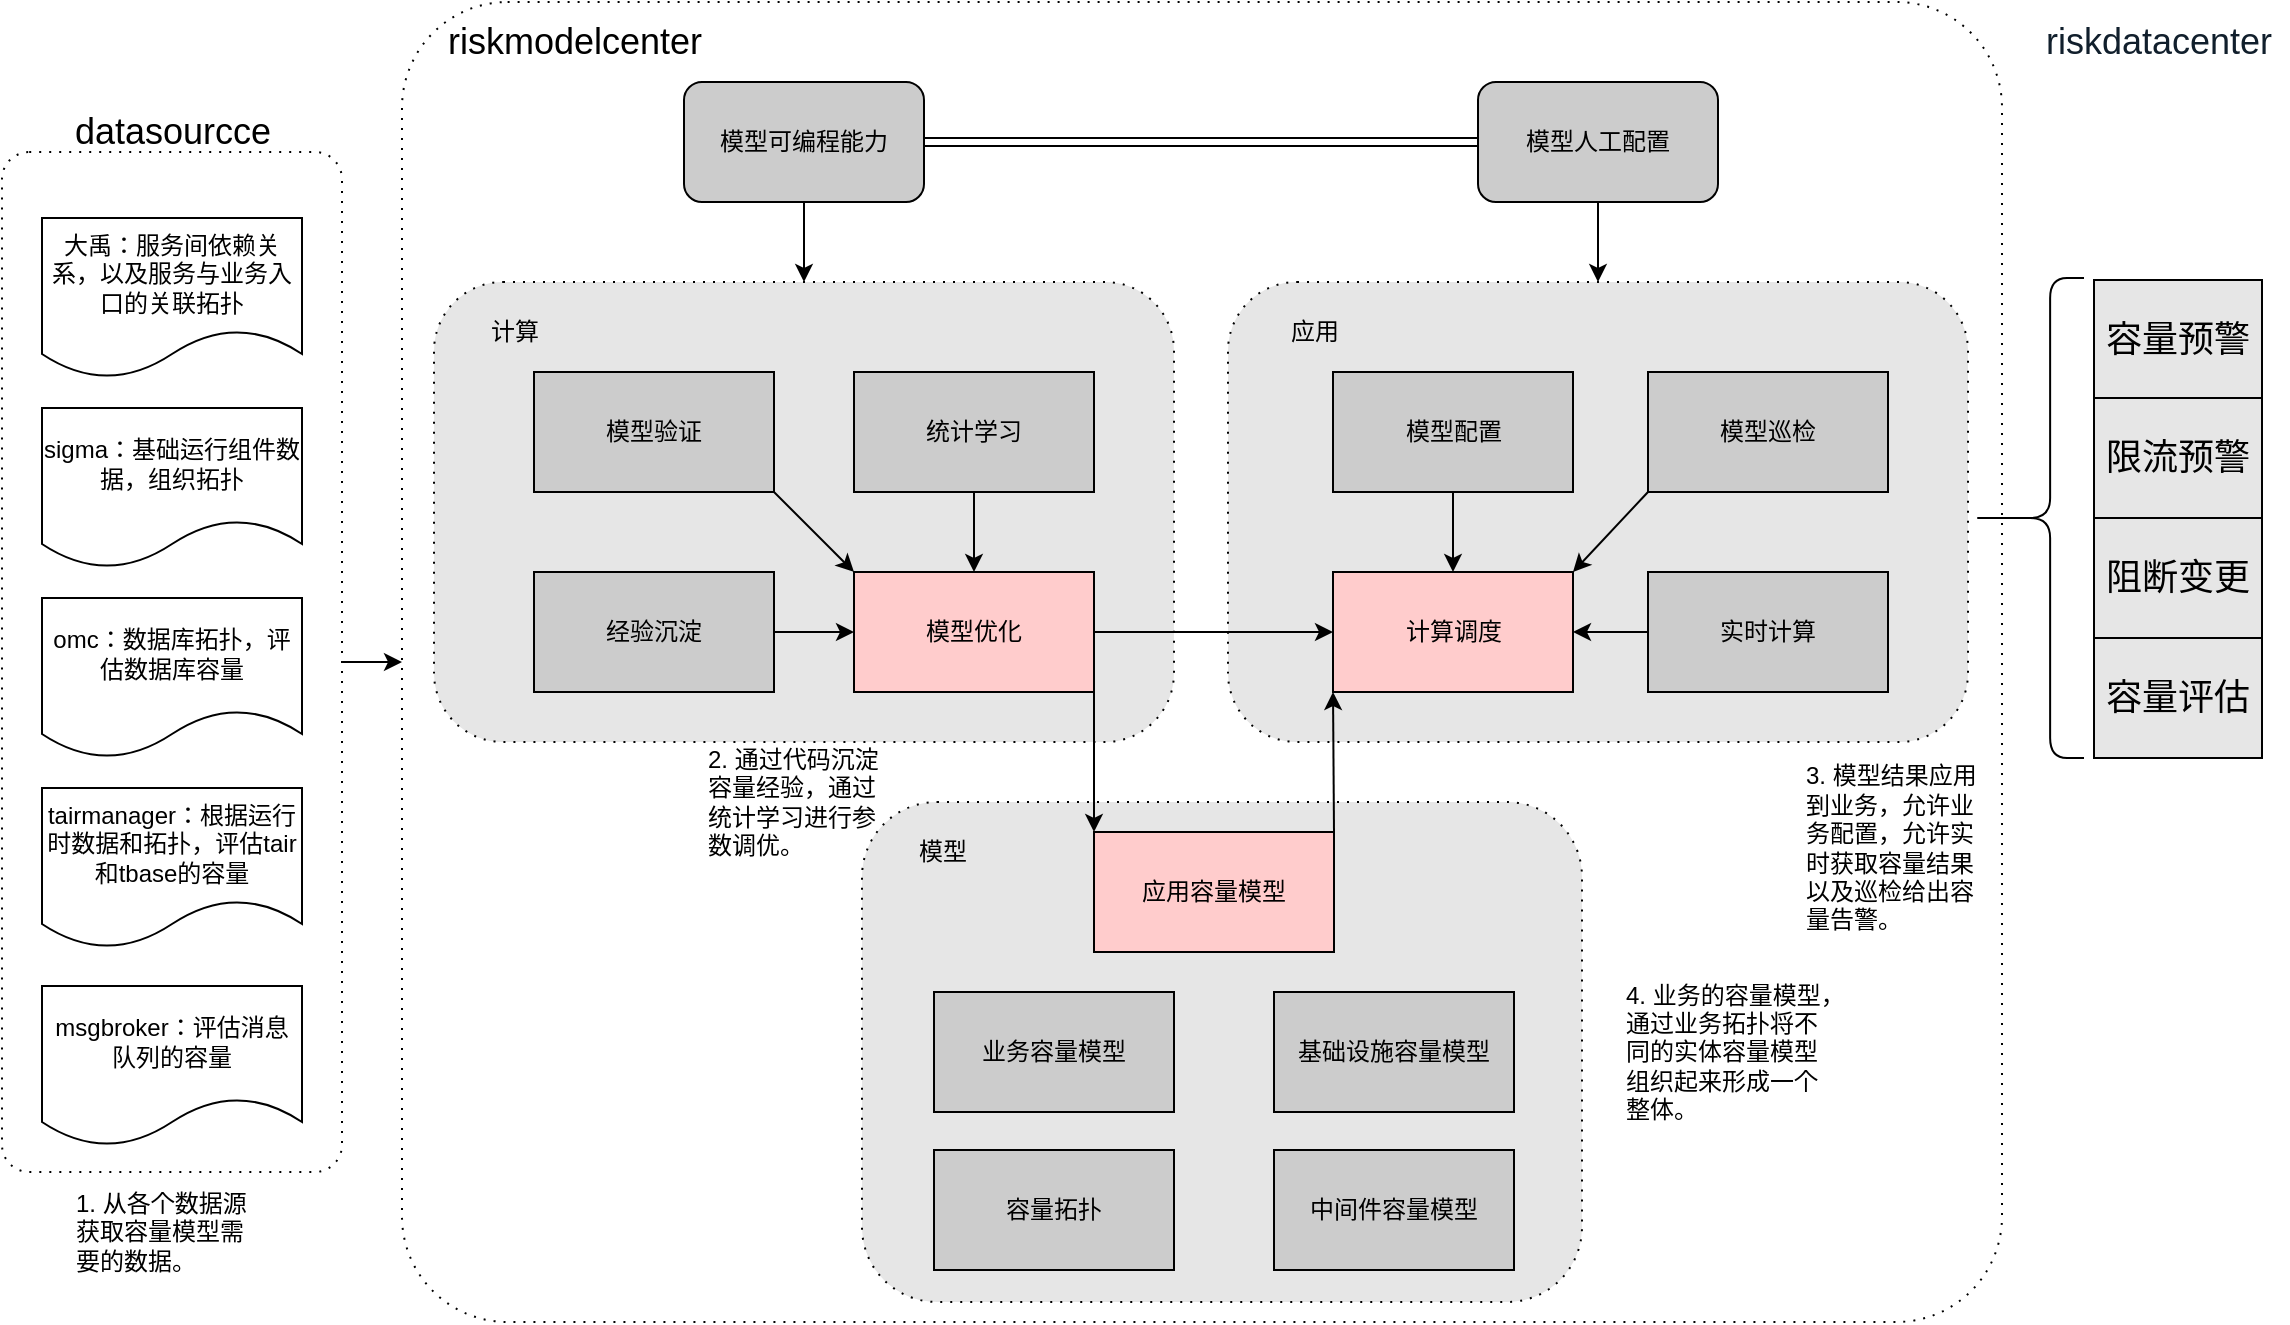 <mxfile version="12.8.6" type="github">
  <diagram id="S2baGEIhiydIIQB_n-5w" name="Page-1">
    <mxGraphModel dx="1240" dy="691" grid="1" gridSize="10" guides="1" tooltips="1" connect="1" arrows="1" fold="1" page="1" pageScale="1" pageWidth="827" pageHeight="1169" math="0" shadow="0">
      <root>
        <mxCell id="0" />
        <mxCell id="1" parent="0" />
        <mxCell id="p-v2kpdENrO4g--GJPDw-201" style="edgeStyle=none;rounded=0;orthogonalLoop=1;jettySize=auto;html=1;exitX=1;exitY=0.5;exitDx=0;exitDy=0;entryX=0;entryY=0.5;entryDx=0;entryDy=0;fillColor=#CCCCCC;" edge="1" parent="1" source="p-v2kpdENrO4g--GJPDw-200" target="p-v2kpdENrO4g--GJPDw-145">
          <mxGeometry relative="1" as="geometry" />
        </mxCell>
        <mxCell id="p-v2kpdENrO4g--GJPDw-200" value="" style="shape=ext;rounded=1;html=1;whiteSpace=wrap;dashed=1;dashPattern=1 4;fillColor=#FFFFFF;align=left;arcSize=8;" vertex="1" parent="1">
          <mxGeometry x="90" y="915" width="170" height="510" as="geometry" />
        </mxCell>
        <mxCell id="p-v2kpdENrO4g--GJPDw-145" value="" style="shape=ext;rounded=1;html=1;whiteSpace=wrap;dashed=1;dashPattern=1 4;fillColor=#FFFFFF;align=left;arcSize=8;" vertex="1" parent="1">
          <mxGeometry x="290" y="840" width="800" height="660" as="geometry" />
        </mxCell>
        <mxCell id="p-v2kpdENrO4g--GJPDw-141" value="&amp;nbsp; &amp;nbsp;&lt;br&gt;&lt;br&gt;&lt;br&gt;&lt;br&gt;&lt;br&gt;" style="shape=ext;rounded=1;html=1;whiteSpace=wrap;dashed=1;dashPattern=1 4;fillColor=#E6E6E6;align=left;" vertex="1" parent="1">
          <mxGeometry x="520" y="1240" width="360" height="250" as="geometry" />
        </mxCell>
        <mxCell id="p-v2kpdENrO4g--GJPDw-142" value="" style="shape=ext;rounded=1;html=1;whiteSpace=wrap;dashed=1;dashPattern=1 4;fillColor=#E6E6E6;align=left;" vertex="1" parent="1">
          <mxGeometry x="306" y="980" width="370" height="230" as="geometry" />
        </mxCell>
        <mxCell id="p-v2kpdENrO4g--GJPDw-146" value="" style="shape=ext;rounded=1;html=1;whiteSpace=wrap;dashed=1;dashPattern=1 4;fillColor=#E6E6E6;align=left;" vertex="1" parent="1">
          <mxGeometry x="703" y="980" width="370" height="230" as="geometry" />
        </mxCell>
        <mxCell id="p-v2kpdENrO4g--GJPDw-180" style="rounded=0;orthogonalLoop=1;jettySize=auto;html=1;exitX=1;exitY=1;exitDx=0;exitDy=0;entryX=0;entryY=0;entryDx=0;entryDy=0;fillColor=#CCCCCC;" edge="1" parent="1" source="p-v2kpdENrO4g--GJPDw-148" target="p-v2kpdENrO4g--GJPDw-152">
          <mxGeometry relative="1" as="geometry" />
        </mxCell>
        <mxCell id="p-v2kpdENrO4g--GJPDw-148" value="模型验证" style="rounded=0;whiteSpace=wrap;html=1;fillColor=#CCCCCC;" vertex="1" parent="1">
          <mxGeometry x="356" y="1025" width="120" height="60" as="geometry" />
        </mxCell>
        <mxCell id="p-v2kpdENrO4g--GJPDw-181" style="edgeStyle=orthogonalEdgeStyle;rounded=0;orthogonalLoop=1;jettySize=auto;html=1;exitX=1;exitY=0.5;exitDx=0;exitDy=0;entryX=0;entryY=0.5;entryDx=0;entryDy=0;fillColor=#CCCCCC;" edge="1" parent="1" source="p-v2kpdENrO4g--GJPDw-150" target="p-v2kpdENrO4g--GJPDw-152">
          <mxGeometry relative="1" as="geometry" />
        </mxCell>
        <mxCell id="p-v2kpdENrO4g--GJPDw-150" value="经验沉淀" style="rounded=0;whiteSpace=wrap;html=1;fillColor=#CCCCCC;" vertex="1" parent="1">
          <mxGeometry x="356" y="1125" width="120" height="60" as="geometry" />
        </mxCell>
        <mxCell id="p-v2kpdENrO4g--GJPDw-187" style="edgeStyle=none;rounded=0;orthogonalLoop=1;jettySize=auto;html=1;exitX=1;exitY=0.5;exitDx=0;exitDy=0;entryX=0;entryY=0.5;entryDx=0;entryDy=0;fillColor=#CCCCCC;" edge="1" parent="1" source="p-v2kpdENrO4g--GJPDw-152" target="p-v2kpdENrO4g--GJPDw-155">
          <mxGeometry relative="1" as="geometry" />
        </mxCell>
        <mxCell id="p-v2kpdENrO4g--GJPDw-188" style="edgeStyle=none;rounded=0;orthogonalLoop=1;jettySize=auto;html=1;exitX=1;exitY=1;exitDx=0;exitDy=0;entryX=0;entryY=0;entryDx=0;entryDy=0;fillColor=#CCCCCC;" edge="1" parent="1" source="p-v2kpdENrO4g--GJPDw-152" target="p-v2kpdENrO4g--GJPDw-174">
          <mxGeometry relative="1" as="geometry" />
        </mxCell>
        <mxCell id="p-v2kpdENrO4g--GJPDw-152" value="模型优化" style="rounded=0;whiteSpace=wrap;html=1;fillColor=#FFCCCC;" vertex="1" parent="1">
          <mxGeometry x="516" y="1125" width="120" height="60" as="geometry" />
        </mxCell>
        <mxCell id="p-v2kpdENrO4g--GJPDw-153" value="业务容量模型" style="rounded=0;whiteSpace=wrap;html=1;fillColor=#CCCCCC;" vertex="1" parent="1">
          <mxGeometry x="556" y="1335" width="120" height="60" as="geometry" />
        </mxCell>
        <mxCell id="p-v2kpdENrO4g--GJPDw-155" value="计算调度" style="rounded=0;whiteSpace=wrap;html=1;fillColor=#FFCCCC;" vertex="1" parent="1">
          <mxGeometry x="755.5" y="1125" width="120" height="60" as="geometry" />
        </mxCell>
        <mxCell id="p-v2kpdENrO4g--GJPDw-184" style="edgeStyle=none;rounded=0;orthogonalLoop=1;jettySize=auto;html=1;exitX=0;exitY=1;exitDx=0;exitDy=0;entryX=1;entryY=0;entryDx=0;entryDy=0;fillColor=#CCCCCC;" edge="1" parent="1" source="p-v2kpdENrO4g--GJPDw-157" target="p-v2kpdENrO4g--GJPDw-155">
          <mxGeometry relative="1" as="geometry" />
        </mxCell>
        <mxCell id="p-v2kpdENrO4g--GJPDw-157" value="模型巡检" style="rounded=0;whiteSpace=wrap;html=1;fillColor=#CCCCCC;" vertex="1" parent="1">
          <mxGeometry x="913" y="1025" width="120" height="60" as="geometry" />
        </mxCell>
        <mxCell id="p-v2kpdENrO4g--GJPDw-158" value="中间件容量模型" style="rounded=0;whiteSpace=wrap;html=1;fillColor=#CCCCCC;" vertex="1" parent="1">
          <mxGeometry x="726" y="1414" width="120" height="60" as="geometry" />
        </mxCell>
        <mxCell id="p-v2kpdENrO4g--GJPDw-159" value="基础设施容量模型" style="rounded=0;whiteSpace=wrap;html=1;fillColor=#CCCCCC;" vertex="1" parent="1">
          <mxGeometry x="726" y="1335" width="120" height="60" as="geometry" />
        </mxCell>
        <mxCell id="p-v2kpdENrO4g--GJPDw-183" style="edgeStyle=none;rounded=0;orthogonalLoop=1;jettySize=auto;html=1;exitX=0;exitY=0.5;exitDx=0;exitDy=0;fillColor=#CCCCCC;" edge="1" parent="1" source="p-v2kpdENrO4g--GJPDw-161" target="p-v2kpdENrO4g--GJPDw-155">
          <mxGeometry relative="1" as="geometry" />
        </mxCell>
        <mxCell id="p-v2kpdENrO4g--GJPDw-161" value="实时计算" style="rounded=0;whiteSpace=wrap;html=1;fillColor=#CCCCCC;" vertex="1" parent="1">
          <mxGeometry x="913" y="1125" width="120" height="60" as="geometry" />
        </mxCell>
        <mxCell id="p-v2kpdENrO4g--GJPDw-182" style="edgeStyle=none;rounded=0;orthogonalLoop=1;jettySize=auto;html=1;exitX=0.5;exitY=1;exitDx=0;exitDy=0;entryX=0.5;entryY=0;entryDx=0;entryDy=0;fillColor=#CCCCCC;" edge="1" parent="1" source="p-v2kpdENrO4g--GJPDw-163" target="p-v2kpdENrO4g--GJPDw-155">
          <mxGeometry relative="1" as="geometry" />
        </mxCell>
        <mxCell id="p-v2kpdENrO4g--GJPDw-163" value="模型配置" style="rounded=0;whiteSpace=wrap;html=1;fillColor=#CCCCCC;" vertex="1" parent="1">
          <mxGeometry x="755.5" y="1025" width="120" height="60" as="geometry" />
        </mxCell>
        <mxCell id="p-v2kpdENrO4g--GJPDw-164" value="容量拓扑" style="rounded=0;whiteSpace=wrap;html=1;fillColor=#CCCCCC;" vertex="1" parent="1">
          <mxGeometry x="556" y="1414" width="120" height="60" as="geometry" />
        </mxCell>
        <mxCell id="p-v2kpdENrO4g--GJPDw-165" value="&lt;font style=&quot;font-size: 18px&quot;&gt;容量预警&lt;/font&gt;" style="rounded=0;whiteSpace=wrap;html=1;fillColor=#E6E6E6;" vertex="1" parent="1">
          <mxGeometry x="1136" y="979" width="84" height="60" as="geometry" />
        </mxCell>
        <mxCell id="p-v2kpdENrO4g--GJPDw-166" value="&lt;font style=&quot;font-size: 18px&quot;&gt;阻断变更&lt;/font&gt;" style="rounded=0;whiteSpace=wrap;html=1;fillColor=#E6E6E6;" vertex="1" parent="1">
          <mxGeometry x="1136" y="1098" width="84" height="60" as="geometry" />
        </mxCell>
        <mxCell id="p-v2kpdENrO4g--GJPDw-167" value="&lt;font style=&quot;font-size: 18px&quot;&gt;容量评估&lt;/font&gt;" style="rounded=0;whiteSpace=wrap;html=1;fillColor=#E6E6E6;" vertex="1" parent="1">
          <mxGeometry x="1136" y="1158" width="84" height="60" as="geometry" />
        </mxCell>
        <mxCell id="p-v2kpdENrO4g--GJPDw-168" value="大禹：服务间依赖关系，以及服务与业务入口的关联拓扑" style="shape=document;whiteSpace=wrap;html=1;boundedLbl=1;fillColor=#FFFFFF;align=center;" vertex="1" parent="1">
          <mxGeometry x="110" y="948" width="130" height="80" as="geometry" />
        </mxCell>
        <mxCell id="p-v2kpdENrO4g--GJPDw-169" value="sigma：基础运行组件数据，组织拓扑" style="shape=document;whiteSpace=wrap;html=1;boundedLbl=1;fillColor=#FFFFFF;" vertex="1" parent="1">
          <mxGeometry x="110" y="1043" width="130" height="80" as="geometry" />
        </mxCell>
        <mxCell id="p-v2kpdENrO4g--GJPDw-170" value="omc：数据库拓扑，评估数据库容量" style="shape=document;whiteSpace=wrap;html=1;boundedLbl=1;fillColor=#FFFFFF;" vertex="1" parent="1">
          <mxGeometry x="110" y="1138" width="130" height="80" as="geometry" />
        </mxCell>
        <mxCell id="p-v2kpdENrO4g--GJPDw-171" value="tairmanager：根据运行时数据和拓扑，评估tair和tbase的容量" style="shape=document;whiteSpace=wrap;html=1;boundedLbl=1;fillColor=#FFFFFF;" vertex="1" parent="1">
          <mxGeometry x="110" y="1233" width="130" height="80" as="geometry" />
        </mxCell>
        <mxCell id="p-v2kpdENrO4g--GJPDw-172" value="msgbroker：评估消息队列的容量" style="shape=document;whiteSpace=wrap;html=1;boundedLbl=1;fillColor=#FFFFFF;" vertex="1" parent="1">
          <mxGeometry x="110" y="1332" width="130" height="80" as="geometry" />
        </mxCell>
        <mxCell id="p-v2kpdENrO4g--GJPDw-173" value="计算" style="text;html=1;align=center;verticalAlign=middle;resizable=0;points=[];autosize=1;" vertex="1" parent="1">
          <mxGeometry x="326" y="995" width="40" height="20" as="geometry" />
        </mxCell>
        <mxCell id="p-v2kpdENrO4g--GJPDw-189" style="edgeStyle=none;rounded=0;orthogonalLoop=1;jettySize=auto;html=1;exitX=1;exitY=0;exitDx=0;exitDy=0;entryX=0;entryY=1;entryDx=0;entryDy=0;fillColor=#CCCCCC;" edge="1" parent="1" source="p-v2kpdENrO4g--GJPDw-174" target="p-v2kpdENrO4g--GJPDw-155">
          <mxGeometry relative="1" as="geometry" />
        </mxCell>
        <mxCell id="p-v2kpdENrO4g--GJPDw-174" value="应用容量模型" style="rounded=0;whiteSpace=wrap;html=1;fillColor=#FFCCCC;" vertex="1" parent="1">
          <mxGeometry x="636" y="1255" width="120" height="60" as="geometry" />
        </mxCell>
        <mxCell id="p-v2kpdENrO4g--GJPDw-175" value="" style="shape=curlyBracket;whiteSpace=wrap;html=1;rounded=1;strokeColor=#000000;fillColor=#000000;size=0.708;" vertex="1" parent="1">
          <mxGeometry x="1073" y="978" width="58" height="240" as="geometry" />
        </mxCell>
        <mxCell id="p-v2kpdENrO4g--GJPDw-176" value="应用" style="text;html=1;align=center;verticalAlign=middle;resizable=0;points=[];autosize=1;" vertex="1" parent="1">
          <mxGeometry x="726" y="995" width="40" height="20" as="geometry" />
        </mxCell>
        <mxCell id="p-v2kpdENrO4g--GJPDw-179" style="edgeStyle=orthogonalEdgeStyle;rounded=0;orthogonalLoop=1;jettySize=auto;html=1;exitX=0.5;exitY=1;exitDx=0;exitDy=0;entryX=0.5;entryY=0;entryDx=0;entryDy=0;fillColor=#CCCCCC;" edge="1" parent="1" source="p-v2kpdENrO4g--GJPDw-177" target="p-v2kpdENrO4g--GJPDw-152">
          <mxGeometry relative="1" as="geometry" />
        </mxCell>
        <mxCell id="p-v2kpdENrO4g--GJPDw-177" value="统计学习" style="rounded=0;whiteSpace=wrap;html=1;fillColor=#CCCCCC;" vertex="1" parent="1">
          <mxGeometry x="516" y="1025" width="120" height="60" as="geometry" />
        </mxCell>
        <mxCell id="p-v2kpdENrO4g--GJPDw-178" value="模型" style="text;html=1;align=center;verticalAlign=middle;resizable=0;points=[];autosize=1;" vertex="1" parent="1">
          <mxGeometry x="540" y="1255" width="40" height="20" as="geometry" />
        </mxCell>
        <mxCell id="p-v2kpdENrO4g--GJPDw-193" style="edgeStyle=none;rounded=0;orthogonalLoop=1;jettySize=auto;html=1;exitX=1;exitY=0.5;exitDx=0;exitDy=0;entryX=0;entryY=0.5;entryDx=0;entryDy=0;fillColor=#CCCCCC;shape=link;" edge="1" parent="1" source="p-v2kpdENrO4g--GJPDw-185" target="p-v2kpdENrO4g--GJPDw-186">
          <mxGeometry relative="1" as="geometry" />
        </mxCell>
        <mxCell id="p-v2kpdENrO4g--GJPDw-195" style="edgeStyle=none;rounded=0;orthogonalLoop=1;jettySize=auto;html=1;exitX=0.5;exitY=1;exitDx=0;exitDy=0;entryX=0.5;entryY=0;entryDx=0;entryDy=0;fillColor=#CCCCCC;" edge="1" parent="1" source="p-v2kpdENrO4g--GJPDw-185" target="p-v2kpdENrO4g--GJPDw-142">
          <mxGeometry relative="1" as="geometry" />
        </mxCell>
        <mxCell id="p-v2kpdENrO4g--GJPDw-185" value="&lt;span style=&quot;white-space: normal&quot;&gt;模型可编程能力&lt;/span&gt;" style="rounded=1;whiteSpace=wrap;html=1;fillColor=#CCCCCC;" vertex="1" parent="1">
          <mxGeometry x="431" y="880" width="120" height="60" as="geometry" />
        </mxCell>
        <mxCell id="p-v2kpdENrO4g--GJPDw-196" style="edgeStyle=none;rounded=0;orthogonalLoop=1;jettySize=auto;html=1;exitX=0.5;exitY=1;exitDx=0;exitDy=0;entryX=0.5;entryY=0;entryDx=0;entryDy=0;fillColor=#CCCCCC;" edge="1" parent="1" source="p-v2kpdENrO4g--GJPDw-186" target="p-v2kpdENrO4g--GJPDw-146">
          <mxGeometry relative="1" as="geometry" />
        </mxCell>
        <mxCell id="p-v2kpdENrO4g--GJPDw-186" value="模型人工配置" style="rounded=1;whiteSpace=wrap;html=1;fillColor=#CCCCCC;" vertex="1" parent="1">
          <mxGeometry x="828" y="880" width="120" height="60" as="geometry" />
        </mxCell>
        <mxCell id="p-v2kpdENrO4g--GJPDw-192" value="&lt;span style=&quot;color: rgb(17 , 31 , 44) ; text-align: left ; white-space: pre-wrap ; background-color: rgb(255 , 255 , 255)&quot;&gt;&lt;font style=&quot;font-size: 18px&quot;&gt;riskdatacenter&lt;/font&gt;&lt;/span&gt;" style="text;html=1;align=center;verticalAlign=middle;resizable=0;points=[];autosize=1;" vertex="1" parent="1">
          <mxGeometry x="1103" y="850" width="130" height="20" as="geometry" />
        </mxCell>
        <mxCell id="p-v2kpdENrO4g--GJPDw-203" value="&lt;font style=&quot;font-size: 18px&quot;&gt;riskmodelcenter&lt;/font&gt;" style="text;html=1;align=center;verticalAlign=middle;resizable=0;points=[];autosize=1;" vertex="1" parent="1">
          <mxGeometry x="306" y="850" width="140" height="20" as="geometry" />
        </mxCell>
        <mxCell id="p-v2kpdENrO4g--GJPDw-204" value="&lt;font style=&quot;font-size: 18px&quot;&gt;datasourcce&lt;/font&gt;" style="text;html=1;align=center;verticalAlign=middle;resizable=0;points=[];autosize=1;" vertex="1" parent="1">
          <mxGeometry x="120" y="895" width="110" height="20" as="geometry" />
        </mxCell>
        <mxCell id="p-v2kpdENrO4g--GJPDw-205" value="1. 从各个数据源&lt;br&gt;获取容量模型需&lt;br&gt;要的数据。" style="text;html=1;align=left;verticalAlign=middle;resizable=0;points=[];autosize=1;" vertex="1" parent="1">
          <mxGeometry x="125" y="1430" width="100" height="50" as="geometry" />
        </mxCell>
        <mxCell id="p-v2kpdENrO4g--GJPDw-206" value="2. 通过代码沉淀&lt;br&gt;容量经验，通过&lt;br&gt;统计学习进行参&lt;br&gt;数调优。" style="text;html=1;align=left;verticalAlign=middle;resizable=0;points=[];autosize=1;" vertex="1" parent="1">
          <mxGeometry x="441" y="1210" width="100" height="60" as="geometry" />
        </mxCell>
        <mxCell id="p-v2kpdENrO4g--GJPDw-207" value="3. 模型结果应用&lt;br&gt;到业务，允许业&lt;br&gt;务配置，允许实&lt;br&gt;时获取容量结果&lt;br&gt;以及巡检给出容&lt;br&gt;量告警。" style="text;html=1;align=left;verticalAlign=middle;resizable=0;points=[];autosize=1;" vertex="1" parent="1">
          <mxGeometry x="990" y="1218" width="100" height="90" as="geometry" />
        </mxCell>
        <mxCell id="p-v2kpdENrO4g--GJPDw-208" value="4. 业务的容量模型，&lt;br&gt;通过业务拓扑将不&lt;br&gt;同的实体容量模型&lt;br&gt;组织起来形成一个&lt;br&gt;整体。" style="text;html=1;align=left;verticalAlign=middle;resizable=0;points=[];autosize=1;" vertex="1" parent="1">
          <mxGeometry x="900" y="1325" width="120" height="80" as="geometry" />
        </mxCell>
        <mxCell id="p-v2kpdENrO4g--GJPDw-211" value="&lt;font style=&quot;font-size: 18px&quot;&gt;限流预警&lt;/font&gt;" style="rounded=0;whiteSpace=wrap;html=1;fillColor=#E6E6E6;" vertex="1" parent="1">
          <mxGeometry x="1136" y="1038" width="84" height="60" as="geometry" />
        </mxCell>
      </root>
    </mxGraphModel>
  </diagram>
</mxfile>
